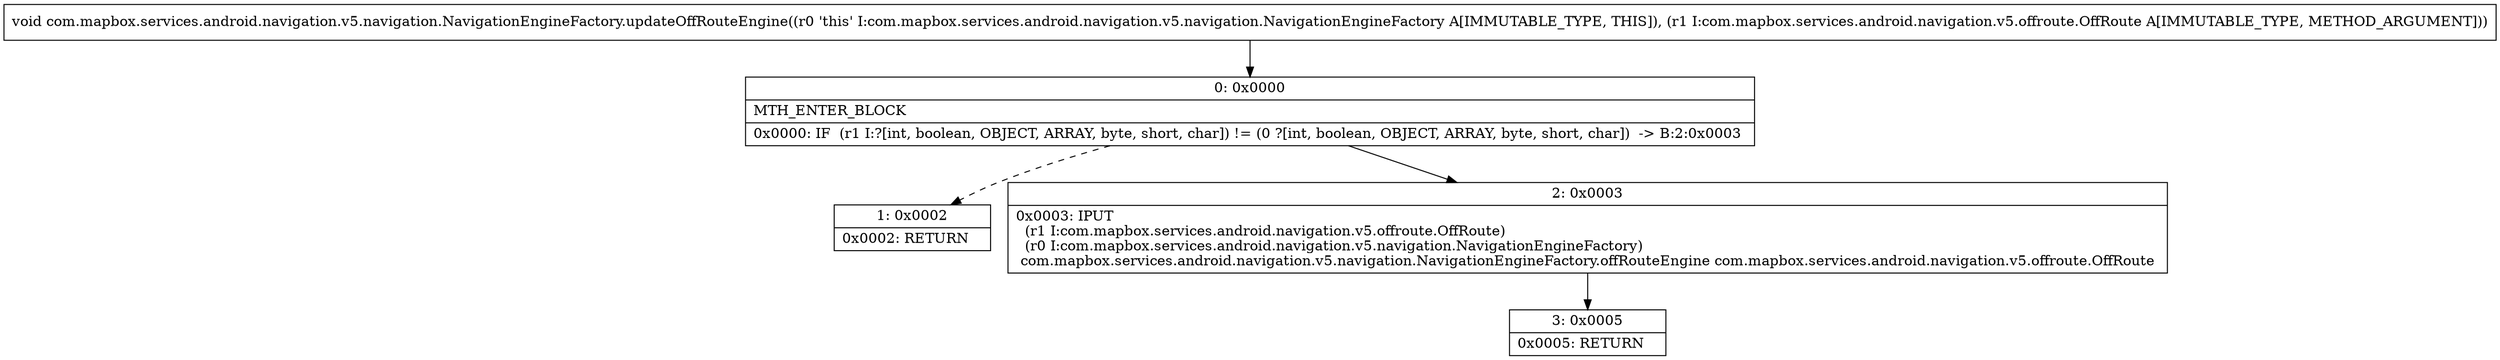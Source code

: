 digraph "CFG forcom.mapbox.services.android.navigation.v5.navigation.NavigationEngineFactory.updateOffRouteEngine(Lcom\/mapbox\/services\/android\/navigation\/v5\/offroute\/OffRoute;)V" {
Node_0 [shape=record,label="{0\:\ 0x0000|MTH_ENTER_BLOCK\l|0x0000: IF  (r1 I:?[int, boolean, OBJECT, ARRAY, byte, short, char]) != (0 ?[int, boolean, OBJECT, ARRAY, byte, short, char])  \-\> B:2:0x0003 \l}"];
Node_1 [shape=record,label="{1\:\ 0x0002|0x0002: RETURN   \l}"];
Node_2 [shape=record,label="{2\:\ 0x0003|0x0003: IPUT  \l  (r1 I:com.mapbox.services.android.navigation.v5.offroute.OffRoute)\l  (r0 I:com.mapbox.services.android.navigation.v5.navigation.NavigationEngineFactory)\l com.mapbox.services.android.navigation.v5.navigation.NavigationEngineFactory.offRouteEngine com.mapbox.services.android.navigation.v5.offroute.OffRoute \l}"];
Node_3 [shape=record,label="{3\:\ 0x0005|0x0005: RETURN   \l}"];
MethodNode[shape=record,label="{void com.mapbox.services.android.navigation.v5.navigation.NavigationEngineFactory.updateOffRouteEngine((r0 'this' I:com.mapbox.services.android.navigation.v5.navigation.NavigationEngineFactory A[IMMUTABLE_TYPE, THIS]), (r1 I:com.mapbox.services.android.navigation.v5.offroute.OffRoute A[IMMUTABLE_TYPE, METHOD_ARGUMENT])) }"];
MethodNode -> Node_0;
Node_0 -> Node_1[style=dashed];
Node_0 -> Node_2;
Node_2 -> Node_3;
}

